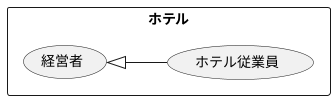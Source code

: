 @startuml 
left to right direction
rectangle ホテル {
usecase 経営者
usecase ホテル従業員
}
経営者 <|-- ホテル従業員
@enduml